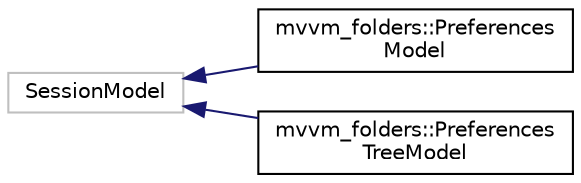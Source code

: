 digraph "Graphical Class Hierarchy"
{
 // LATEX_PDF_SIZE
  edge [fontname="Helvetica",fontsize="10",labelfontname="Helvetica",labelfontsize="10"];
  node [fontname="Helvetica",fontsize="10",shape=record];
  rankdir="LR";
  Node89 [label="SessionModel",height=0.2,width=0.4,color="grey75", fillcolor="white", style="filled",tooltip=" "];
  Node89 -> Node0 [dir="back",color="midnightblue",fontsize="10",style="solid",fontname="Helvetica"];
  Node0 [label="mvvm_folders::Preferences\lModel",height=0.2,width=0.4,color="black", fillcolor="white", style="filled",URL="$classmvvm__folders_1_1_preferences_model.html",tooltip="Drives item representation for editor."];
  Node89 -> Node91 [dir="back",color="midnightblue",fontsize="10",style="solid",fontname="Helvetica"];
  Node91 [label="mvvm_folders::Preferences\lTreeModel",height=0.2,width=0.4,color="black", fillcolor="white", style="filled",URL="$classmvvm__folders_1_1_preferences_tree_model.html",tooltip=" "];
}
